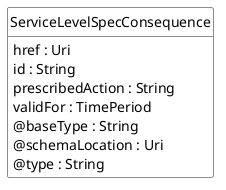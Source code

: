 @startuml
hide circle
hide methods
hide stereotype
show <<Enumeration>> stereotype
skinparam class {
   BackgroundColor<<Enumeration>> #E6F5F7
   BackgroundColor<<Ref>> #FFFFE0
   BackgroundColor<<Pivot>> #FFFFFFF
   BackgroundColor<<SimpleType>> #E2F0DA
   BackgroundColor #FCF2E3
}

class ServiceLevelSpecConsequence <<Pivot>> {
    href : Uri
    id : String
    prescribedAction : String
    validFor : TimePeriod
    @baseType : String
    @schemaLocation : Uri
    @type : String
}


@enduml